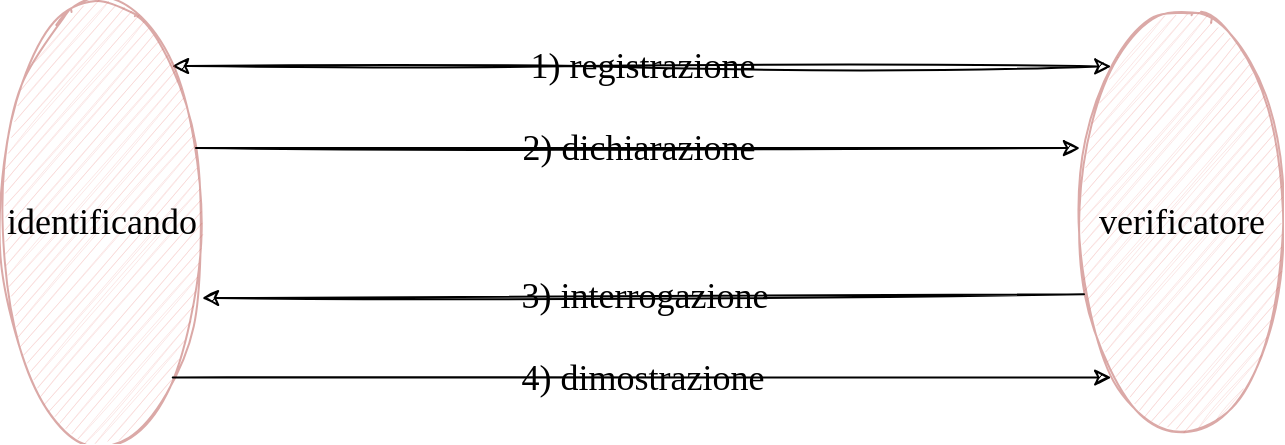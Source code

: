 <mxfile version="15.9.6" type="device"><diagram id="JP0gBPxypD-B3swmiFSp" name="Page-1"><mxGraphModel dx="1422" dy="700" grid="1" gridSize="10" guides="1" tooltips="1" connect="1" arrows="1" fold="1" page="1" pageScale="1" pageWidth="827" pageHeight="1169" math="0" shadow="0"><root><mxCell id="0"/><mxCell id="1" parent="0"/><mxCell id="sLvbos2_5OhzHZyutMdO-7" value="1) registrazione" style="edgeStyle=orthogonalEdgeStyle;rounded=0;sketch=1;orthogonalLoop=1;jettySize=auto;html=1;fontFamily=Maven Pro;fontSize=18;entryX=0;entryY=0;entryDx=0;entryDy=0;startArrow=classic;startFill=1;fontSource=https%3A%2F%2Ffonts.googleapis.com%2Fcss%3Ffamily%3DMaven%2BPro;labelBackgroundColor=none;" parent="1" target="Y4TUV4H3YHWyU1hq7ZdA-1" edge="1"><mxGeometry relative="1" as="geometry"><mxPoint x="185" y="372" as="sourcePoint"/><mxPoint x="620" y="340" as="targetPoint"/><Array as="points"><mxPoint x="390" y="372"/><mxPoint x="390" y="372"/></Array></mxGeometry></mxCell><mxCell id="FrdOh2KGLZJYutwBbuUi-4" value="identificando" style="ellipse;whiteSpace=wrap;html=1;labelBackgroundColor=none;labelBorderColor=none;sketch=1;fontFamily=Maven Pro;fontSize=18;fillColor=#f8cecc;strokeColor=#b85450;spacingBottom=0;opacity=50;verticalAlign=middle;fontStyle=0;fontSource=https%3A%2F%2Ffonts.googleapis.com%2Fcss%3Ffamily%3DMaven%2BPro;" parent="1" vertex="1"><mxGeometry x="100" y="340" width="100" height="220" as="geometry"/></mxCell><mxCell id="Y4TUV4H3YHWyU1hq7ZdA-1" value="verificatore" style="ellipse;whiteSpace=wrap;html=1;labelBackgroundColor=none;labelBorderColor=none;sketch=1;fontFamily=Maven Pro;fontSize=18;fillColor=#f8cecc;strokeColor=#b85450;spacingBottom=0;opacity=50;verticalAlign=middle;fontStyle=0;fontSource=https%3A%2F%2Ffonts.googleapis.com%2Fcss%3Ffamily%3DMaven%2BPro;" parent="1" vertex="1"><mxGeometry x="640" y="340" width="100" height="220" as="geometry"/></mxCell><mxCell id="sLvbos2_5OhzHZyutMdO-3" style="edgeStyle=orthogonalEdgeStyle;rounded=0;sketch=1;orthogonalLoop=1;jettySize=auto;html=1;entryX=1.02;entryY=0.5;entryDx=0;entryDy=0;entryPerimeter=0;fontFamily=Maven Pro;fontSize=18;" parent="1" edge="1"><mxGeometry relative="1" as="geometry"><Array as="points"><mxPoint x="670" y="390"/><mxPoint x="670" y="509"/></Array><mxPoint x="600" y="390" as="sourcePoint"/></mxGeometry></mxCell><mxCell id="lHTlruN3aYg3zlFj-AM4-1" value="2) dichiarazione" style="endArrow=classic;html=1;rounded=0;sketch=1;exitX=0.97;exitY=0.332;exitDx=0;exitDy=0;exitPerimeter=0;entryX=-0.01;entryY=0.332;entryDx=0;entryDy=0;entryPerimeter=0;fontFamily=Maven Pro;fontSize=18;fontSource=https%3A%2F%2Ffonts.googleapis.com%2Fcss%3Ffamily%3DMaven%2BPro;labelBackgroundColor=none;" parent="1" source="FrdOh2KGLZJYutwBbuUi-4" target="Y4TUV4H3YHWyU1hq7ZdA-1" edge="1"><mxGeometry width="50" height="50" relative="1" as="geometry"><mxPoint x="250" y="470" as="sourcePoint"/><mxPoint x="300" y="420" as="targetPoint"/></mxGeometry></mxCell><mxCell id="lHTlruN3aYg3zlFj-AM4-2" value="3) interrogazione" style="endArrow=classic;html=1;rounded=0;sketch=1;fontFamily=Maven Pro;fontSize=18;entryX=1;entryY=0.673;entryDx=0;entryDy=0;entryPerimeter=0;exitX=0.01;exitY=0.664;exitDx=0;exitDy=0;exitPerimeter=0;fontSource=https%3A%2F%2Ffonts.googleapis.com%2Fcss%3Ffamily%3DMaven%2BPro;labelBackgroundColor=none;" parent="1" source="Y4TUV4H3YHWyU1hq7ZdA-1" target="FrdOh2KGLZJYutwBbuUi-4" edge="1"><mxGeometry width="50" height="50" relative="1" as="geometry"><mxPoint x="640" y="471" as="sourcePoint"/><mxPoint x="200" y="471" as="targetPoint"/></mxGeometry></mxCell><mxCell id="lHTlruN3aYg3zlFj-AM4-3" value="4) dimostrazione" style="endArrow=classic;html=1;rounded=0;sketch=1;exitX=1;exitY=1;exitDx=0;exitDy=0;entryX=0;entryY=1;entryDx=0;entryDy=0;fontSize=18;fontFamily=Maven Pro;fontSource=https%3A%2F%2Ffonts.googleapis.com%2Fcss%3Ffamily%3DMaven%2BPro;labelBackgroundColor=none;" parent="1" source="FrdOh2KGLZJYutwBbuUi-4" target="Y4TUV4H3YHWyU1hq7ZdA-1" edge="1"><mxGeometry width="50" height="50" relative="1" as="geometry"><mxPoint x="220" y="560" as="sourcePoint"/><mxPoint x="270" y="510" as="targetPoint"/></mxGeometry></mxCell></root></mxGraphModel></diagram></mxfile>